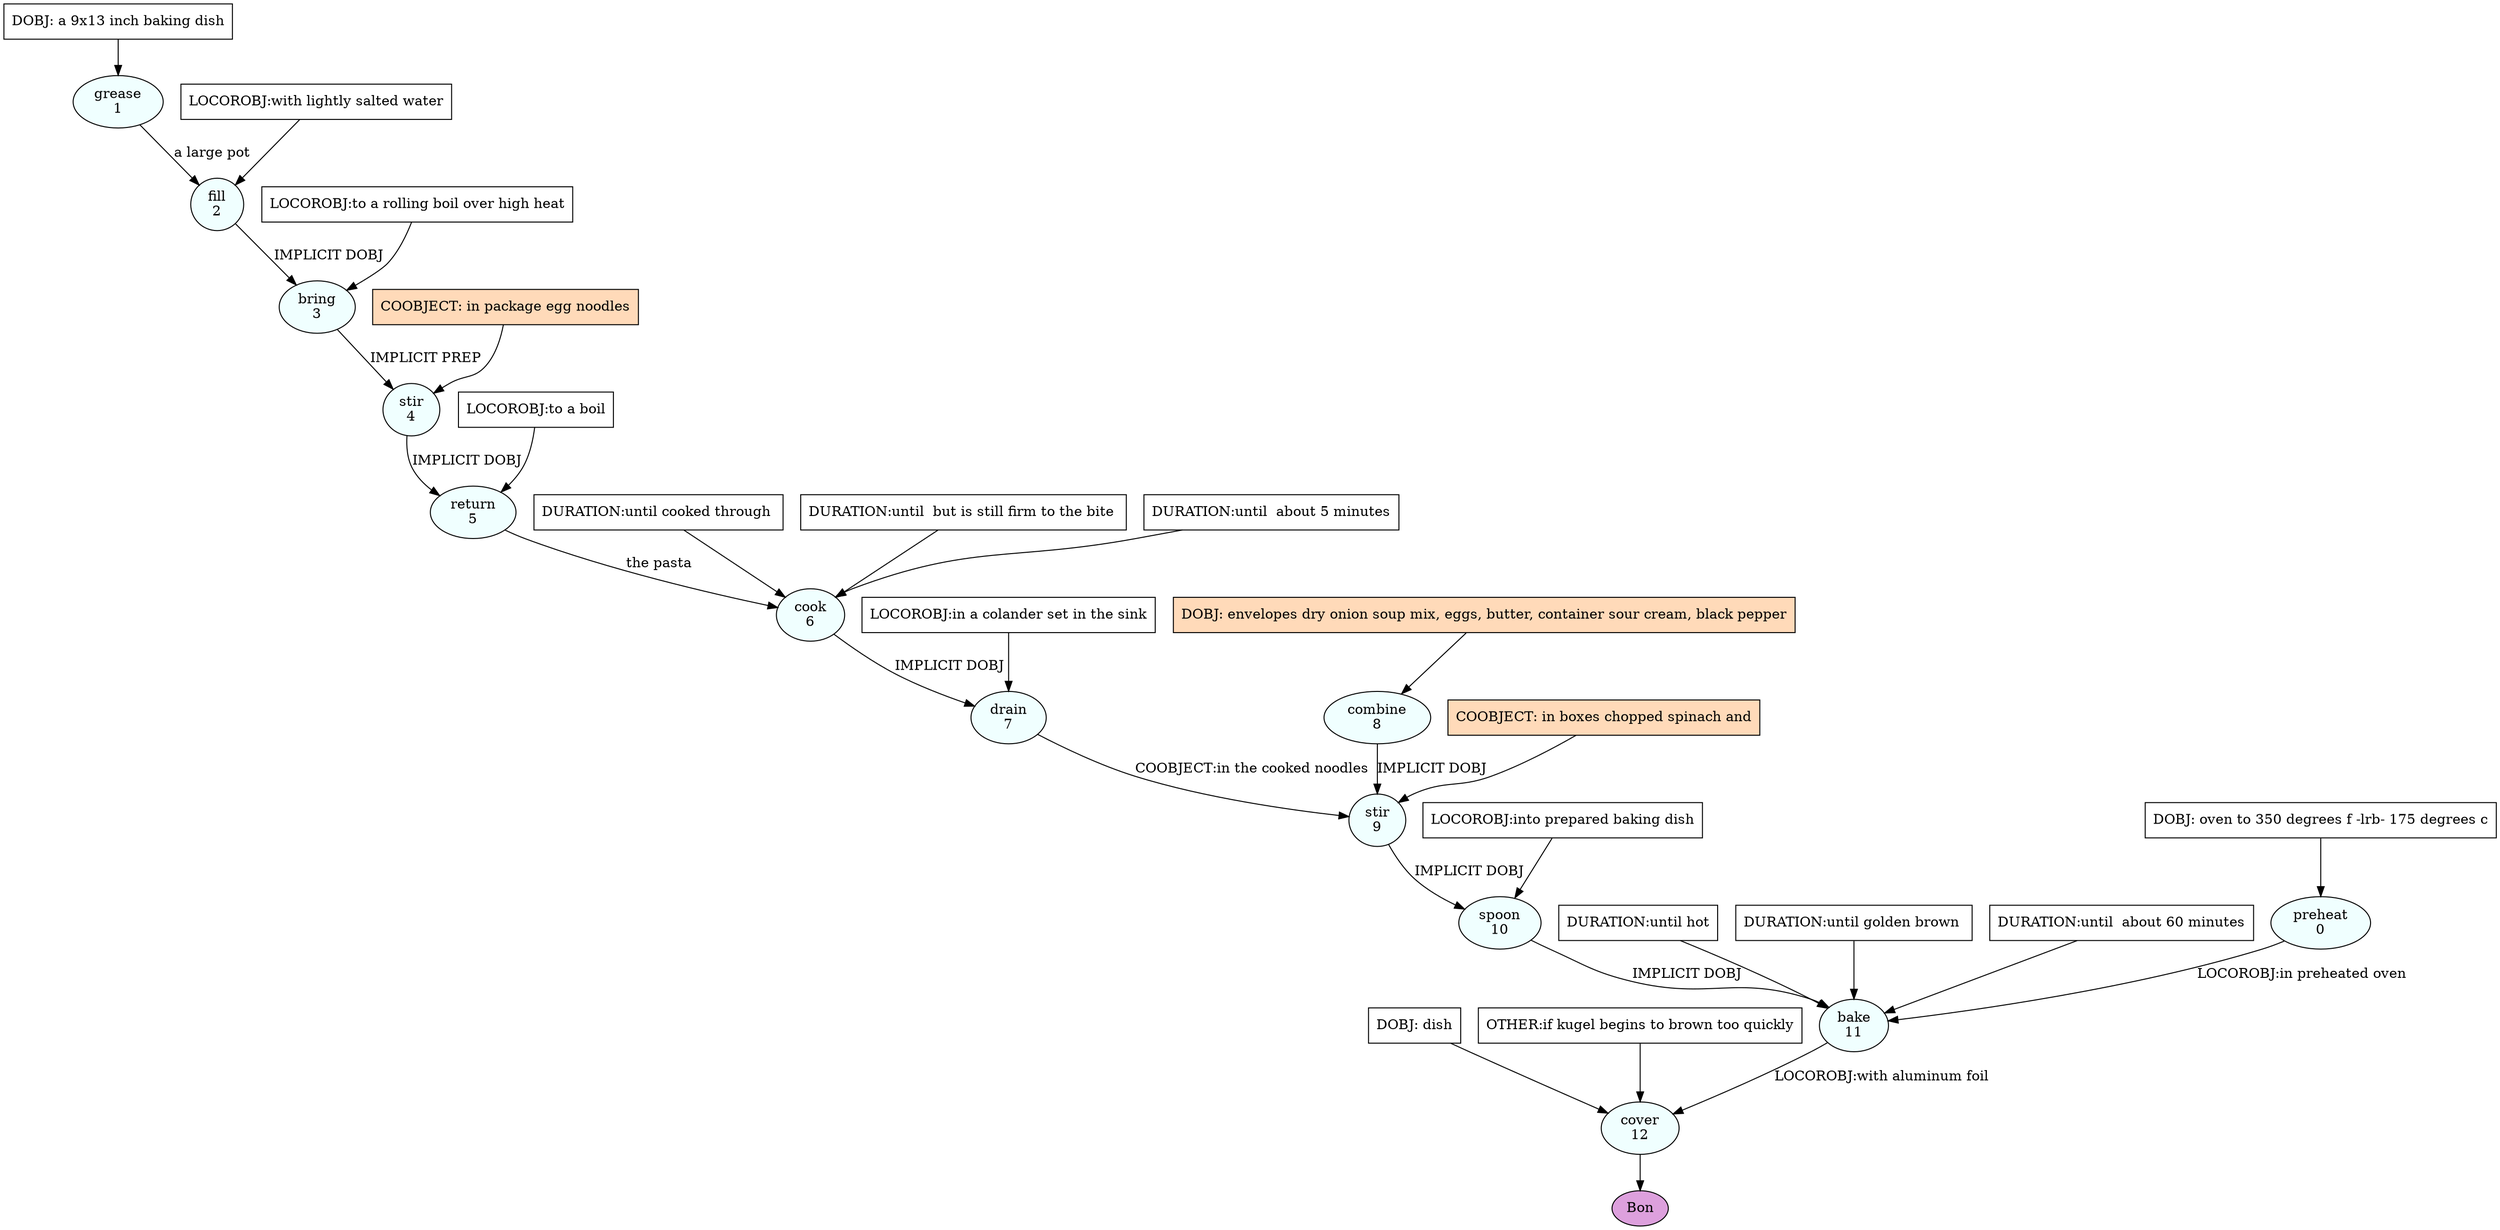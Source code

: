 digraph recipe {
E0[label="preheat
0", shape=oval, style=filled, fillcolor=azure]
E1[label="grease
1", shape=oval, style=filled, fillcolor=azure]
E2[label="fill
2", shape=oval, style=filled, fillcolor=azure]
E3[label="bring
3", shape=oval, style=filled, fillcolor=azure]
E4[label="stir
4", shape=oval, style=filled, fillcolor=azure]
E5[label="return
5", shape=oval, style=filled, fillcolor=azure]
E6[label="cook
6", shape=oval, style=filled, fillcolor=azure]
E7[label="drain
7", shape=oval, style=filled, fillcolor=azure]
E8[label="combine
8", shape=oval, style=filled, fillcolor=azure]
E9[label="stir
9", shape=oval, style=filled, fillcolor=azure]
E10[label="spoon
10", shape=oval, style=filled, fillcolor=azure]
E11[label="bake
11", shape=oval, style=filled, fillcolor=azure]
E12[label="cover
12", shape=oval, style=filled, fillcolor=azure]
D8[label="DOBJ: envelopes dry onion soup mix, eggs, butter, container sour cream, black pepper", shape=box, style=filled, fillcolor=peachpuff]
D8 -> E8
D1[label="DOBJ: a 9x13 inch baking dish", shape=box, style=filled, fillcolor=white]
D1 -> E1
D0[label="DOBJ: oven to 350 degrees f -lrb- 175 degrees c", shape=box, style=filled, fillcolor=white]
D0 -> E0
E1 -> E2 [label="a large pot"]
P2_0_0[label="LOCOROBJ:with lightly salted water", shape=box, style=filled, fillcolor=white]
P2_0_0 -> E2
E2 -> E3 [label="IMPLICIT DOBJ"]
P3_0_0[label="LOCOROBJ:to a rolling boil over high heat", shape=box, style=filled, fillcolor=white]
P3_0_0 -> E3
E3 -> E4 [label="IMPLICIT PREP"]
P4_1_ing[label="COOBJECT: in package egg noodles", shape=box, style=filled, fillcolor=peachpuff]
P4_1_ing -> E4
E4 -> E5 [label="IMPLICIT DOBJ"]
P5_0_0[label="LOCOROBJ:to a boil", shape=box, style=filled, fillcolor=white]
P5_0_0 -> E5
E5 -> E6 [label="the pasta"]
P6_0_0[label="DURATION:until cooked through ", shape=box, style=filled, fillcolor=white]
P6_0_0 -> E6
P6_0_1[label="DURATION:until  but is still firm to the bite ", shape=box, style=filled, fillcolor=white]
P6_0_1 -> E6
P6_0_2[label="DURATION:until  about 5 minutes", shape=box, style=filled, fillcolor=white]
P6_0_2 -> E6
E6 -> E7 [label="IMPLICIT DOBJ"]
P7_0_0[label="LOCOROBJ:in a colander set in the sink", shape=box, style=filled, fillcolor=white]
P7_0_0 -> E7
E8 -> E9 [label="IMPLICIT DOBJ"]
P9_0_ing[label="COOBJECT: in boxes chopped spinach and", shape=box, style=filled, fillcolor=peachpuff]
P9_0_ing -> E9
E7 -> E9 [label="COOBJECT:in the cooked noodles "]
E9 -> E10 [label="IMPLICIT DOBJ"]
P10_0_0[label="LOCOROBJ:into prepared baking dish", shape=box, style=filled, fillcolor=white]
P10_0_0 -> E10
E10 -> E11 [label="IMPLICIT DOBJ"]
E0 -> E11 [label="LOCOROBJ:in preheated oven"]
P11_1_0[label="DURATION:until hot", shape=box, style=filled, fillcolor=white]
P11_1_0 -> E11
P11_1_1[label="DURATION:until golden brown ", shape=box, style=filled, fillcolor=white]
P11_1_1 -> E11
P11_1_2[label="DURATION:until  about 60 minutes", shape=box, style=filled, fillcolor=white]
P11_1_2 -> E11
D12_0[label="DOBJ: dish", shape=box, style=filled, fillcolor=white]
D12_0 -> E12
E11 -> E12 [label="LOCOROBJ:with aluminum foil"]
P12_1_0[label="OTHER:if kugel begins to brown too quickly", shape=box, style=filled, fillcolor=white]
P12_1_0 -> E12
EOR[label="Bon", shape=oval, style=filled, fillcolor=plum]
E12 -> EOR
}
